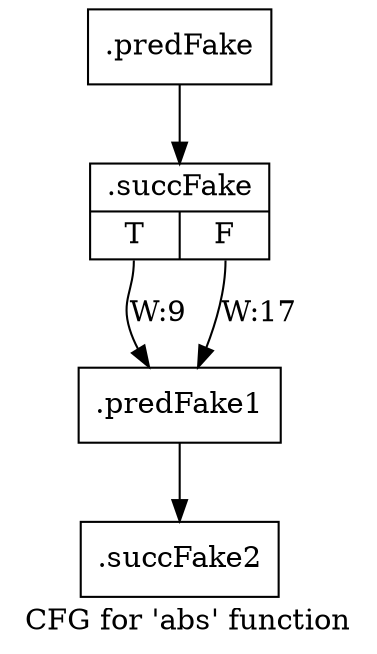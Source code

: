 digraph "CFG for 'abs' function" {
	label="CFG for 'abs' function";

	Node0x3a786b0 [shape=record,filename="",linenumber="",label="{.predFake}"];
	Node0x3a786b0 -> Node0x3aa4550[ callList="" memoryops="" filename="../../../../src/ban_s3.cpp" execusionnum="24"];
	Node0x3aa4550 [shape=record,filename="../../../../src/ban_s3.cpp",linenumber="237",label="{.succFake|{<s0>T|<s1>F}}"];
	Node0x3aa4550:s0 -> Node0x3a78850[label="W:9" callList="" memoryops="" filename="../../../../src/ban_s3.cpp" execusionnum="8"];
	Node0x3aa4550:s1 -> Node0x3a78850[label="W:17" callList="6:240" memoryops="" filename="../../../../src/ban_s3.cpp" execusionnum="16"];
	Node0x3a78850 [shape=record,filename="../../../../src/ban_s3.cpp",linenumber="241",label="{.predFake1}"];
	Node0x3a78850 -> Node0x3aa3c60[ callList="" memoryops="" filename="../../../../src/ban_s3.cpp" execusionnum="24"];
	Node0x3aa3c60 [shape=record,filename="../../../../src/ban_s3.cpp",linenumber="241",label="{.succFake2}"];
}
